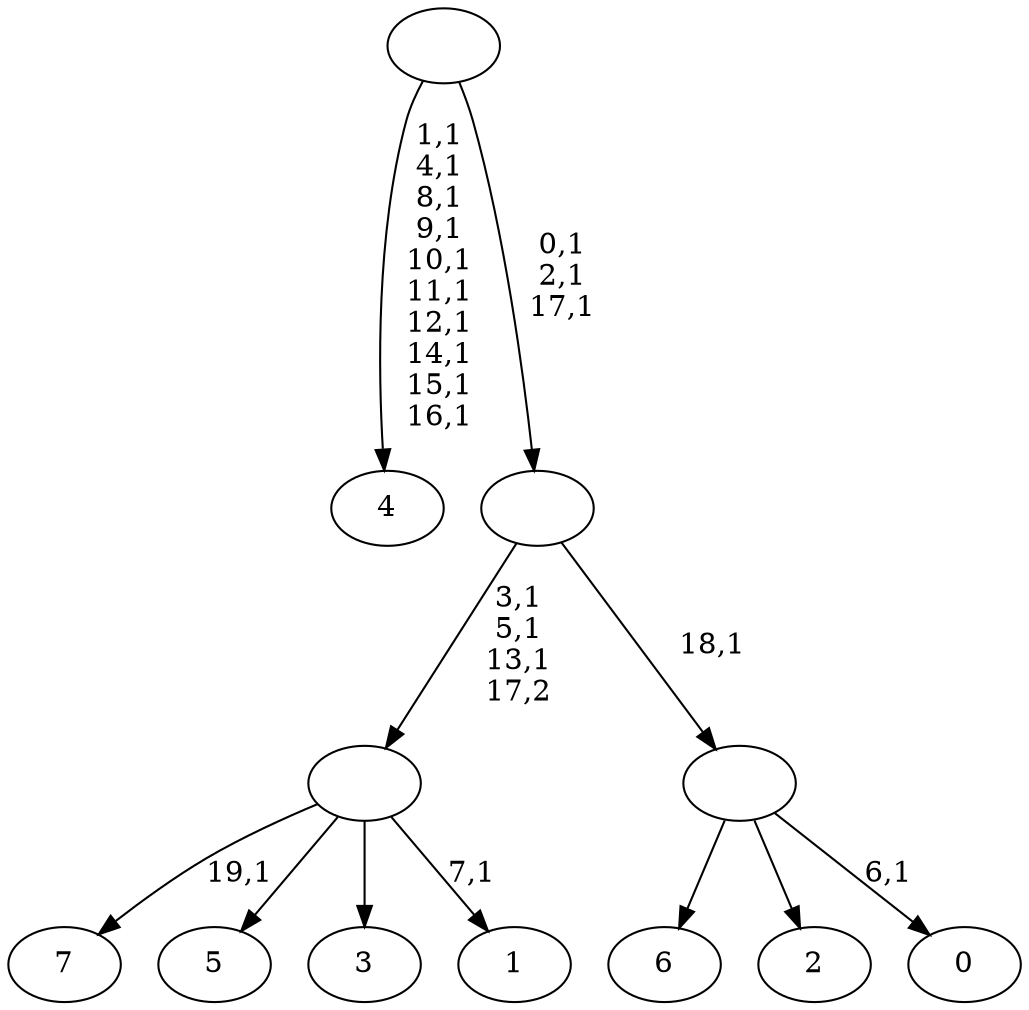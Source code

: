 digraph T {
	28 [label="7"]
	26 [label="6"]
	25 [label="5"]
	24 [label="4"]
	13 [label="3"]
	12 [label="2"]
	11 [label="1"]
	9 [label=""]
	6 [label="0"]
	4 [label=""]
	3 [label=""]
	0 [label=""]
	9 -> 11 [label="7,1"]
	9 -> 28 [label="19,1"]
	9 -> 25 [label=""]
	9 -> 13 [label=""]
	4 -> 6 [label="6,1"]
	4 -> 26 [label=""]
	4 -> 12 [label=""]
	3 -> 9 [label="3,1\n5,1\n13,1\n17,2"]
	3 -> 4 [label="18,1"]
	0 -> 3 [label="0,1\n2,1\n17,1"]
	0 -> 24 [label="1,1\n4,1\n8,1\n9,1\n10,1\n11,1\n12,1\n14,1\n15,1\n16,1"]
}
